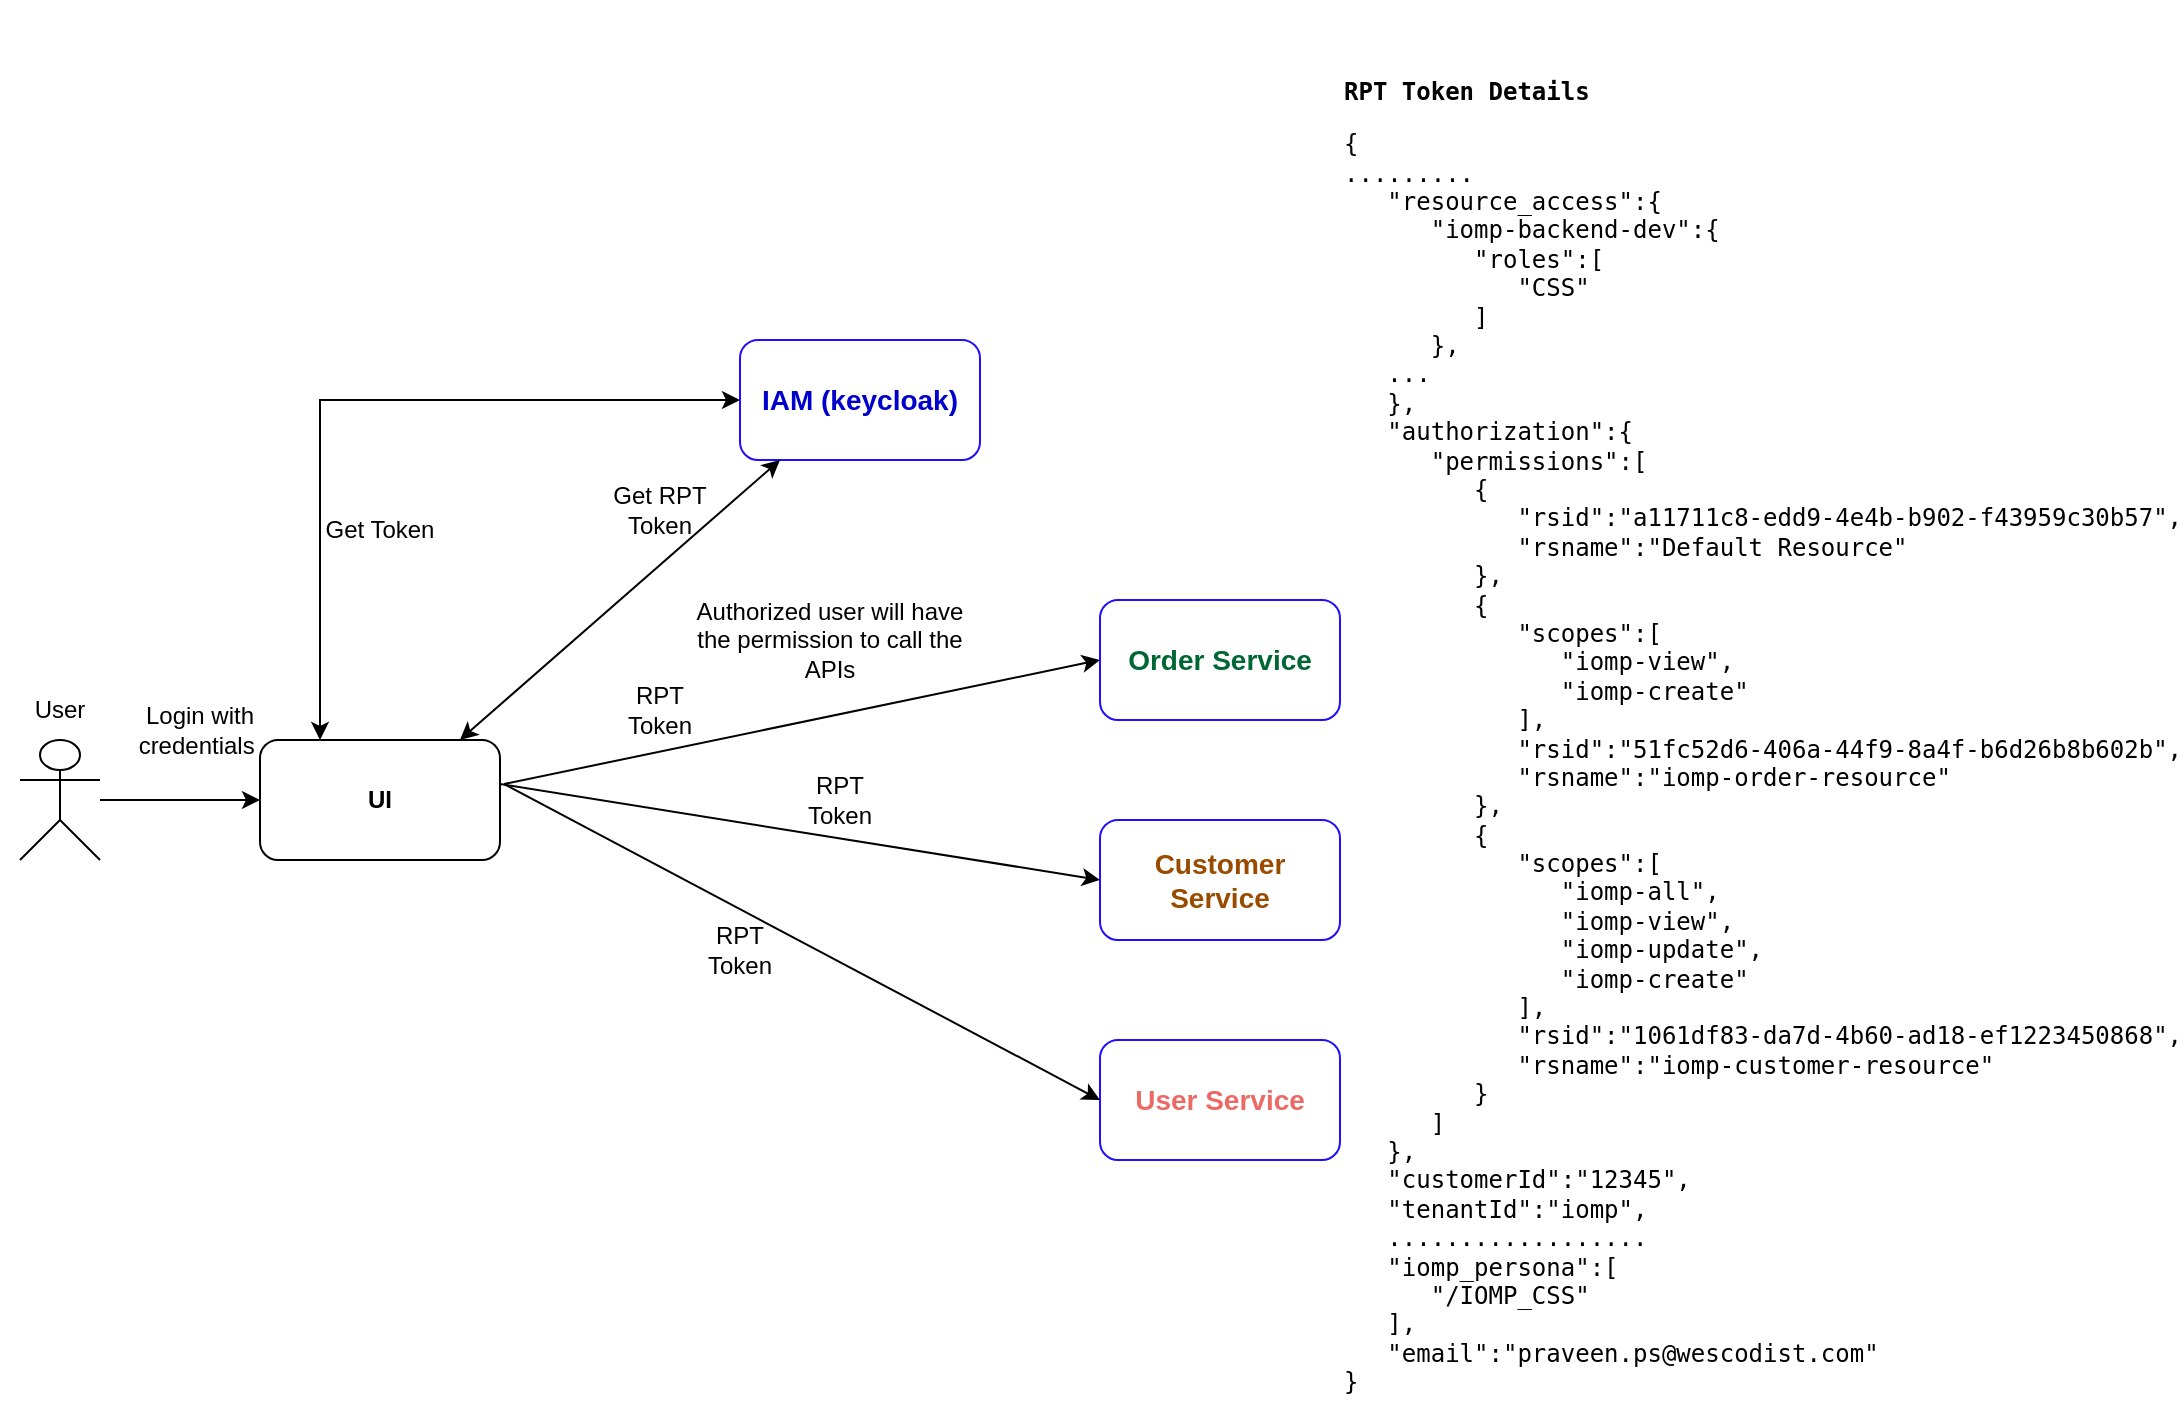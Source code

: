<mxfile version="24.7.17">
  <diagram name="Page-1" id="DPZuo2MElfHg3hLIPSLu">
    <mxGraphModel dx="1853" dy="1751" grid="1" gridSize="10" guides="1" tooltips="1" connect="1" arrows="1" fold="1" page="1" pageScale="1" pageWidth="827" pageHeight="1169" math="0" shadow="0">
      <root>
        <mxCell id="0" />
        <mxCell id="1" parent="0" />
        <mxCell id="de4ILAnR9qA3daskAeha-31" style="edgeStyle=orthogonalEdgeStyle;rounded=0;orthogonalLoop=1;jettySize=auto;html=1;exitX=0.25;exitY=0;exitDx=0;exitDy=0;entryX=0;entryY=0.5;entryDx=0;entryDy=0;strokeColor=default;startArrow=classic;startFill=1;" edge="1" parent="1" source="de4ILAnR9qA3daskAeha-1" target="de4ILAnR9qA3daskAeha-2">
          <mxGeometry relative="1" as="geometry" />
        </mxCell>
        <mxCell id="de4ILAnR9qA3daskAeha-1" value="&lt;b&gt;UI&lt;/b&gt;" style="rounded=1;whiteSpace=wrap;html=1;" vertex="1" parent="1">
          <mxGeometry x="70" y="200" width="120" height="60" as="geometry" />
        </mxCell>
        <mxCell id="de4ILAnR9qA3daskAeha-2" value="&lt;font color=&quot;#0000cc&quot; style=&quot;font-size: 14px;&quot;&gt;&lt;b&gt;IAM (keycloak)&lt;/b&gt;&lt;/font&gt;" style="rounded=1;whiteSpace=wrap;html=1;strokeColor=#1F0FFF;" vertex="1" parent="1">
          <mxGeometry x="310" width="120" height="60" as="geometry" />
        </mxCell>
        <mxCell id="de4ILAnR9qA3daskAeha-3" value="&lt;span style=&quot;font-size: 14px;&quot;&gt;&lt;b style=&quot;&quot;&gt;&lt;font color=&quot;#006633&quot;&gt;Order Service&lt;/font&gt;&lt;/b&gt;&lt;/span&gt;" style="rounded=1;whiteSpace=wrap;html=1;strokeColor=#1F0FFF;" vertex="1" parent="1">
          <mxGeometry x="490" y="130" width="120" height="60" as="geometry" />
        </mxCell>
        <mxCell id="de4ILAnR9qA3daskAeha-4" value="&lt;span style=&quot;font-size: 14px;&quot;&gt;&lt;b style=&quot;&quot;&gt;&lt;font color=&quot;#994c00&quot;&gt;Customer Service&lt;/font&gt;&lt;/b&gt;&lt;/span&gt;" style="rounded=1;whiteSpace=wrap;html=1;strokeColor=#1F0FFF;" vertex="1" parent="1">
          <mxGeometry x="490" y="240" width="120" height="60" as="geometry" />
        </mxCell>
        <mxCell id="de4ILAnR9qA3daskAeha-5" value="&lt;font color=&quot;#ea6b66&quot; style=&quot;font-size: 14px;&quot;&gt;&lt;b style=&quot;&quot;&gt;User Service&lt;/b&gt;&lt;/font&gt;" style="rounded=1;whiteSpace=wrap;html=1;strokeColor=#1F0FFF;" vertex="1" parent="1">
          <mxGeometry x="490" y="350" width="120" height="60" as="geometry" />
        </mxCell>
        <mxCell id="de4ILAnR9qA3daskAeha-7" value="" style="endArrow=classic;html=1;rounded=0;entryX=0;entryY=0.5;entryDx=0;entryDy=0;exitX=1.017;exitY=0.367;exitDx=0;exitDy=0;exitPerimeter=0;" edge="1" parent="1" source="de4ILAnR9qA3daskAeha-1" target="de4ILAnR9qA3daskAeha-3">
          <mxGeometry width="50" height="50" relative="1" as="geometry">
            <mxPoint x="180" y="170" as="sourcePoint" />
            <mxPoint x="230" y="120" as="targetPoint" />
          </mxGeometry>
        </mxCell>
        <mxCell id="de4ILAnR9qA3daskAeha-8" value="" style="endArrow=classic;html=1;rounded=0;entryX=0;entryY=0.5;entryDx=0;entryDy=0;exitX=1.017;exitY=0.367;exitDx=0;exitDy=0;exitPerimeter=0;" edge="1" parent="1" target="de4ILAnR9qA3daskAeha-4">
          <mxGeometry width="50" height="50" relative="1" as="geometry">
            <mxPoint x="190" y="222" as="sourcePoint" />
            <mxPoint x="488" y="160" as="targetPoint" />
          </mxGeometry>
        </mxCell>
        <mxCell id="de4ILAnR9qA3daskAeha-9" value="" style="endArrow=classic;html=1;rounded=0;entryX=0;entryY=0.5;entryDx=0;entryDy=0;exitX=1.017;exitY=0.367;exitDx=0;exitDy=0;exitPerimeter=0;" edge="1" parent="1" target="de4ILAnR9qA3daskAeha-5">
          <mxGeometry width="50" height="50" relative="1" as="geometry">
            <mxPoint x="192" y="222" as="sourcePoint" />
            <mxPoint x="490" y="160" as="targetPoint" />
          </mxGeometry>
        </mxCell>
        <mxCell id="de4ILAnR9qA3daskAeha-13" value="" style="endArrow=classic;startArrow=classic;html=1;rounded=0;entryX=0.833;entryY=0;entryDx=0;entryDy=0;exitX=0.75;exitY=1;exitDx=0;exitDy=0;entryPerimeter=0;" edge="1" parent="1" target="de4ILAnR9qA3daskAeha-1">
          <mxGeometry width="50" height="50" relative="1" as="geometry">
            <mxPoint x="330" y="60" as="sourcePoint" />
            <mxPoint x="480" y="350" as="targetPoint" />
          </mxGeometry>
        </mxCell>
        <mxCell id="de4ILAnR9qA3daskAeha-14" value="Login with credentials&amp;nbsp;" style="text;html=1;align=center;verticalAlign=middle;whiteSpace=wrap;rounded=0;" vertex="1" parent="1">
          <mxGeometry x="10" y="180" width="60" height="30" as="geometry" />
        </mxCell>
        <mxCell id="de4ILAnR9qA3daskAeha-15" value="User" style="text;html=1;align=center;verticalAlign=middle;whiteSpace=wrap;rounded=0;" vertex="1" parent="1">
          <mxGeometry x="-60" y="170" width="60" height="30" as="geometry" />
        </mxCell>
        <mxCell id="de4ILAnR9qA3daskAeha-17" value="" style="shape=umlActor;verticalLabelPosition=bottom;verticalAlign=top;html=1;outlineConnect=0;" vertex="1" parent="1">
          <mxGeometry x="-50" y="200" width="40" height="60" as="geometry" />
        </mxCell>
        <mxCell id="de4ILAnR9qA3daskAeha-18" value="" style="endArrow=classic;html=1;rounded=0;entryX=0;entryY=0.5;entryDx=0;entryDy=0;" edge="1" parent="1" target="de4ILAnR9qA3daskAeha-1">
          <mxGeometry width="50" height="50" relative="1" as="geometry">
            <mxPoint x="-10" y="230" as="sourcePoint" />
            <mxPoint x="50" y="190" as="targetPoint" />
          </mxGeometry>
        </mxCell>
        <mxCell id="de4ILAnR9qA3daskAeha-22" value="Get RPT Token" style="text;html=1;align=center;verticalAlign=middle;whiteSpace=wrap;rounded=0;" vertex="1" parent="1">
          <mxGeometry x="240" y="70" width="60" height="30" as="geometry" />
        </mxCell>
        <mxCell id="de4ILAnR9qA3daskAeha-24" value="Authorized user will have the permission to call the APIs" style="text;html=1;align=center;verticalAlign=middle;whiteSpace=wrap;rounded=0;" vertex="1" parent="1">
          <mxGeometry x="280" y="120" width="150" height="60" as="geometry" />
        </mxCell>
        <mxCell id="de4ILAnR9qA3daskAeha-26" value="Get Token" style="text;html=1;align=center;verticalAlign=middle;whiteSpace=wrap;rounded=0;" vertex="1" parent="1">
          <mxGeometry x="100" y="80" width="60" height="30" as="geometry" />
        </mxCell>
        <mxCell id="de4ILAnR9qA3daskAeha-34" value="RPT Token" style="text;html=1;align=center;verticalAlign=middle;whiteSpace=wrap;rounded=0;" vertex="1" parent="1">
          <mxGeometry x="240" y="170" width="60" height="30" as="geometry" />
        </mxCell>
        <mxCell id="de4ILAnR9qA3daskAeha-35" value="RPT Token" style="text;html=1;align=center;verticalAlign=middle;whiteSpace=wrap;rounded=0;" vertex="1" parent="1">
          <mxGeometry x="280" y="290" width="60" height="30" as="geometry" />
        </mxCell>
        <mxCell id="de4ILAnR9qA3daskAeha-36" value="RPT Token" style="text;html=1;align=center;verticalAlign=middle;whiteSpace=wrap;rounded=0;" vertex="1" parent="1">
          <mxGeometry x="330" y="215" width="60" height="30" as="geometry" />
        </mxCell>
        <mxCell id="de4ILAnR9qA3daskAeha-38" value="&lt;pre&gt;&lt;br&gt;&lt;/pre&gt;&lt;pre&gt;&lt;b&gt;RPT Token Details&lt;/b&gt;&lt;/pre&gt;&lt;pre&gt;{&lt;br&gt;.........&lt;br&gt;&amp;nbsp; &amp;nbsp;&quot;resource_access&quot;:{&lt;br&gt;&amp;nbsp; &amp;nbsp; &amp;nbsp; &quot;iomp-backend-dev&quot;:{&lt;br&gt;&amp;nbsp; &amp;nbsp; &amp;nbsp; &amp;nbsp; &amp;nbsp;&quot;roles&quot;:[&lt;br&gt;&amp;nbsp; &amp;nbsp; &amp;nbsp; &amp;nbsp; &amp;nbsp; &amp;nbsp; &quot;CSS&quot;&lt;br&gt;&amp;nbsp; &amp;nbsp; &amp;nbsp; &amp;nbsp; &amp;nbsp;]&lt;br&gt;&amp;nbsp; &amp;nbsp; &amp;nbsp; },&lt;br&gt;&amp;nbsp; &amp;nbsp;...&lt;br&gt;&amp;nbsp; &amp;nbsp;},&lt;br&gt;&amp;nbsp; &amp;nbsp;&quot;authorization&quot;:{&lt;br&gt;&amp;nbsp; &amp;nbsp; &amp;nbsp; &quot;permissions&quot;:[&lt;br&gt;&amp;nbsp; &amp;nbsp; &amp;nbsp; &amp;nbsp; &amp;nbsp;{&lt;br&gt;&amp;nbsp; &amp;nbsp; &amp;nbsp; &amp;nbsp; &amp;nbsp; &amp;nbsp; &quot;rsid&quot;:&quot;a11711c8-edd9-4e4b-b902-f43959c30b57&quot;,&lt;br&gt;&amp;nbsp; &amp;nbsp; &amp;nbsp; &amp;nbsp; &amp;nbsp; &amp;nbsp; &quot;rsname&quot;:&quot;Default Resource&quot;&lt;br&gt;&amp;nbsp; &amp;nbsp; &amp;nbsp; &amp;nbsp; &amp;nbsp;},&lt;br&gt;&amp;nbsp; &amp;nbsp; &amp;nbsp; &amp;nbsp; &amp;nbsp;{&lt;br&gt;&amp;nbsp; &amp;nbsp; &amp;nbsp; &amp;nbsp; &amp;nbsp; &amp;nbsp; &quot;scopes&quot;:[&lt;br&gt;&amp;nbsp; &amp;nbsp; &amp;nbsp; &amp;nbsp; &amp;nbsp; &amp;nbsp; &amp;nbsp; &amp;nbsp;&quot;iomp-view&quot;,&lt;br&gt;&amp;nbsp; &amp;nbsp; &amp;nbsp; &amp;nbsp; &amp;nbsp; &amp;nbsp; &amp;nbsp; &amp;nbsp;&quot;iomp-create&quot;&lt;br&gt;&amp;nbsp; &amp;nbsp; &amp;nbsp; &amp;nbsp; &amp;nbsp; &amp;nbsp; ],&lt;br&gt;&amp;nbsp; &amp;nbsp; &amp;nbsp; &amp;nbsp; &amp;nbsp; &amp;nbsp; &quot;rsid&quot;:&quot;51fc52d6-406a-44f9-8a4f-b6d26b8b602b&quot;,&lt;br&gt;&amp;nbsp; &amp;nbsp; &amp;nbsp; &amp;nbsp; &amp;nbsp; &amp;nbsp; &quot;rsname&quot;:&quot;iomp-order-resource&quot;&lt;br&gt;&amp;nbsp; &amp;nbsp; &amp;nbsp; &amp;nbsp; &amp;nbsp;},&lt;br&gt;&amp;nbsp; &amp;nbsp; &amp;nbsp; &amp;nbsp; &amp;nbsp;{&lt;br&gt;&amp;nbsp; &amp;nbsp; &amp;nbsp; &amp;nbsp; &amp;nbsp; &amp;nbsp; &quot;scopes&quot;:[&lt;br&gt;&amp;nbsp; &amp;nbsp; &amp;nbsp; &amp;nbsp; &amp;nbsp; &amp;nbsp; &amp;nbsp; &amp;nbsp;&quot;iomp-all&quot;,&lt;br&gt;&amp;nbsp; &amp;nbsp; &amp;nbsp; &amp;nbsp; &amp;nbsp; &amp;nbsp; &amp;nbsp; &amp;nbsp;&quot;iomp-view&quot;,&lt;br&gt;&amp;nbsp; &amp;nbsp; &amp;nbsp; &amp;nbsp; &amp;nbsp; &amp;nbsp; &amp;nbsp; &amp;nbsp;&quot;iomp-update&quot;,&lt;br&gt;&amp;nbsp; &amp;nbsp; &amp;nbsp; &amp;nbsp; &amp;nbsp; &amp;nbsp; &amp;nbsp; &amp;nbsp;&quot;iomp-create&quot;&lt;br&gt;&amp;nbsp; &amp;nbsp; &amp;nbsp; &amp;nbsp; &amp;nbsp; &amp;nbsp; ],&lt;br&gt;&amp;nbsp; &amp;nbsp; &amp;nbsp; &amp;nbsp; &amp;nbsp; &amp;nbsp; &quot;rsid&quot;:&quot;1061df83-da7d-4b60-ad18-ef1223450868&quot;,&lt;br&gt;&amp;nbsp; &amp;nbsp; &amp;nbsp; &amp;nbsp; &amp;nbsp; &amp;nbsp; &quot;rsname&quot;:&quot;iomp-customer-resource&quot;&lt;br&gt;&amp;nbsp; &amp;nbsp; &amp;nbsp; &amp;nbsp; &amp;nbsp;}&lt;br&gt;&amp;nbsp; &amp;nbsp; &amp;nbsp; ]&lt;br&gt;&amp;nbsp; &amp;nbsp;},&lt;br&gt;&amp;nbsp; &amp;nbsp;&quot;customerId&quot;:&quot;12345&quot;,&lt;br&gt;&amp;nbsp; &amp;nbsp;&quot;tenantId&quot;:&quot;iomp&quot;,&lt;br&gt;&amp;nbsp; &amp;nbsp;..................&lt;br&gt;&amp;nbsp; &amp;nbsp;&quot;iomp_persona&quot;:[&lt;br&gt;&amp;nbsp; &amp;nbsp; &amp;nbsp; &quot;/IOMP_CSS&quot;&lt;br&gt;&amp;nbsp; &amp;nbsp;],&lt;br&gt;&amp;nbsp; &amp;nbsp;&quot;email&quot;:&quot;praveen.ps@wescodist.com&quot;&lt;br&gt;}&lt;/pre&gt;" style="text;html=1;align=left;verticalAlign=middle;whiteSpace=wrap;rounded=0;" vertex="1" parent="1">
          <mxGeometry x="610" y="170" width="60" height="30" as="geometry" />
        </mxCell>
      </root>
    </mxGraphModel>
  </diagram>
</mxfile>
